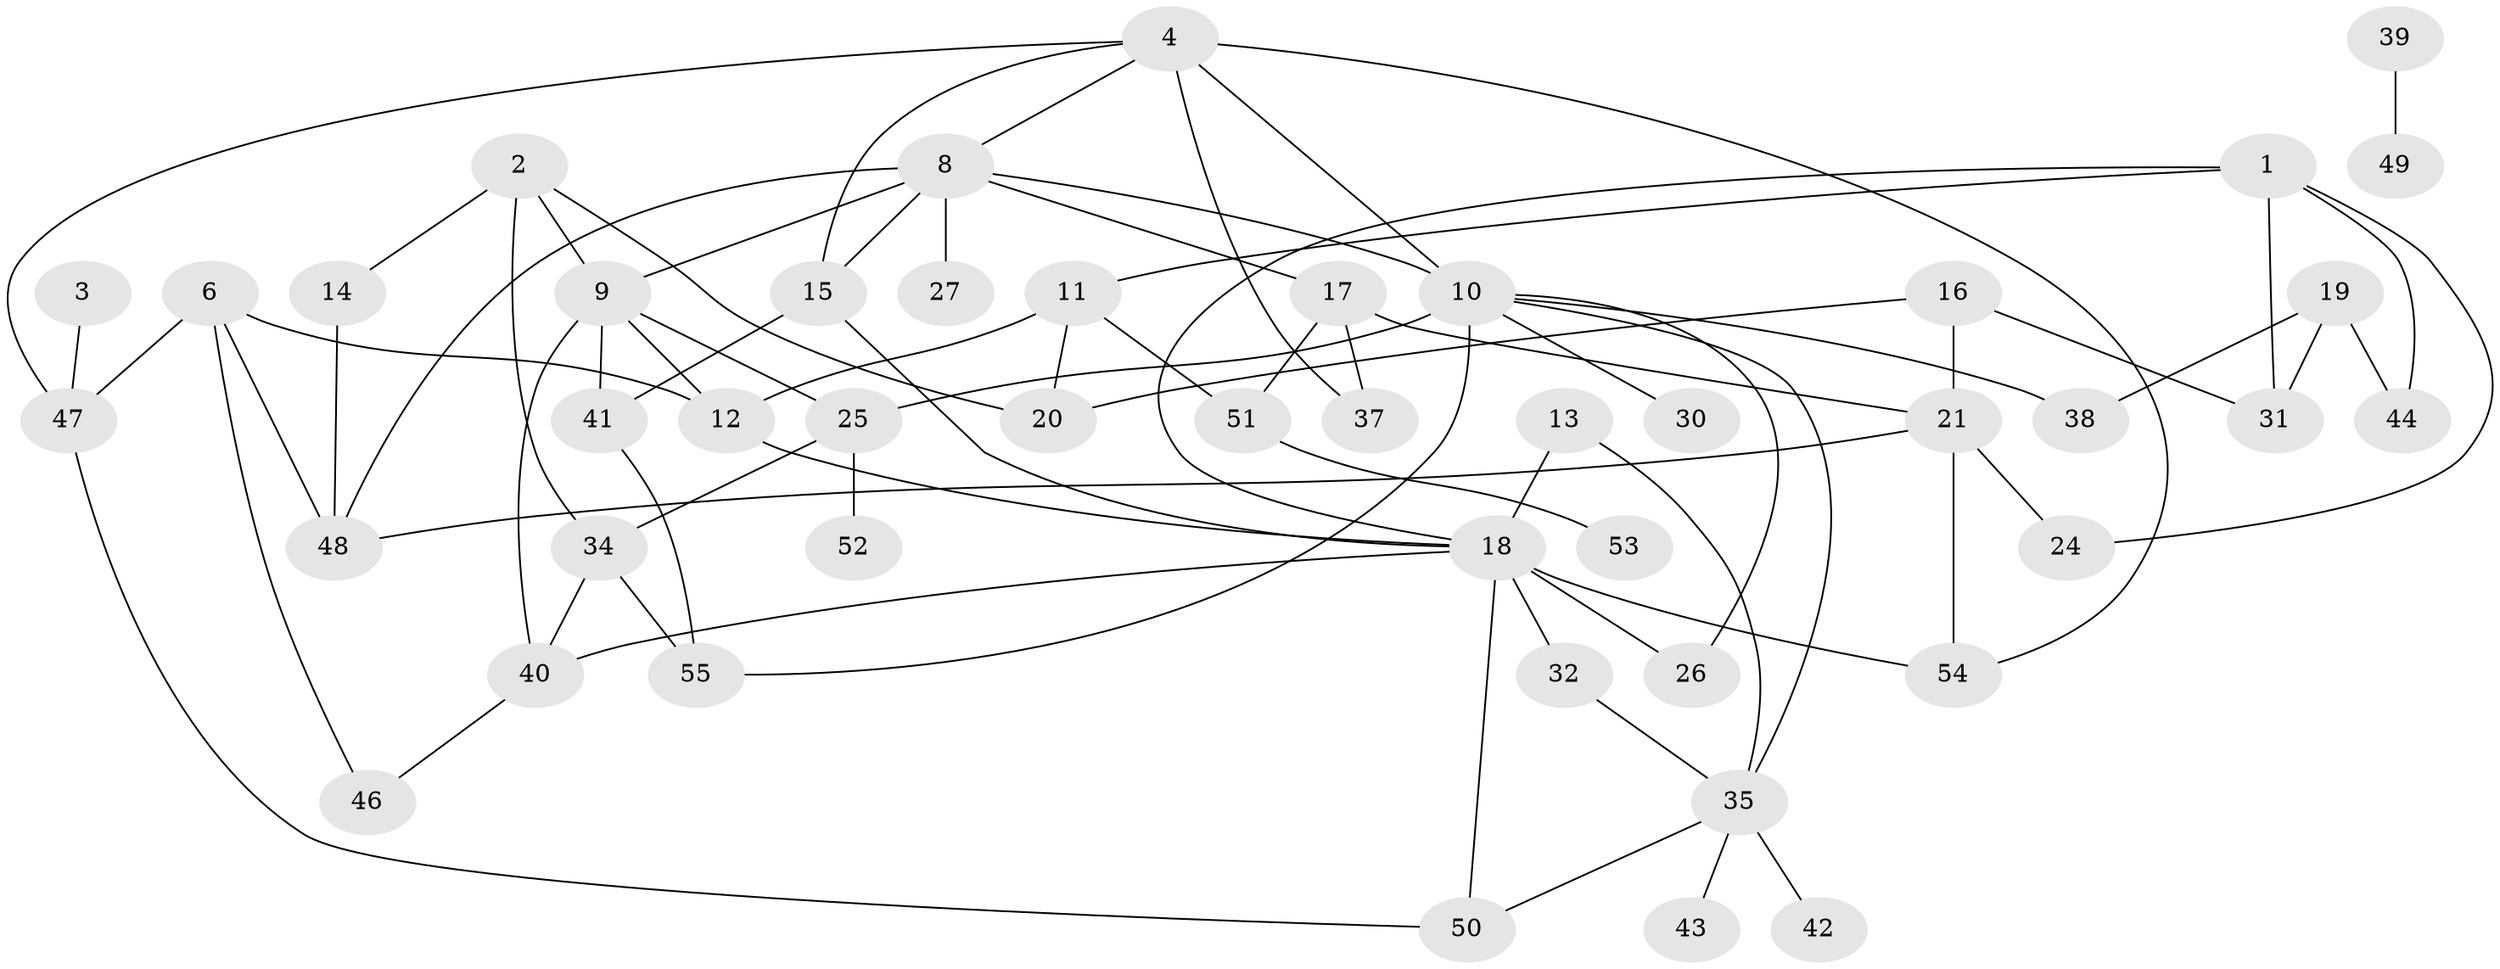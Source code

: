 // original degree distribution, {2: 0.25274725274725274, 1: 0.25274725274725274, 4: 0.15384615384615385, 0: 0.07692307692307693, 5: 0.10989010989010989, 6: 0.02197802197802198, 3: 0.12087912087912088, 8: 0.01098901098901099}
// Generated by graph-tools (version 1.1) at 2025/48/03/04/25 22:48:28]
// undirected, 46 vertices, 75 edges
graph export_dot {
  node [color=gray90,style=filled];
  1;
  2;
  3;
  4;
  6;
  8;
  9;
  10;
  11;
  12;
  13;
  14;
  15;
  16;
  17;
  18;
  19;
  20;
  21;
  24;
  25;
  26;
  27;
  30;
  31;
  32;
  34;
  35;
  37;
  38;
  39;
  40;
  41;
  42;
  43;
  44;
  46;
  47;
  48;
  49;
  50;
  51;
  52;
  53;
  54;
  55;
  1 -- 11 [weight=1.0];
  1 -- 18 [weight=1.0];
  1 -- 24 [weight=1.0];
  1 -- 31 [weight=1.0];
  1 -- 44 [weight=1.0];
  2 -- 9 [weight=1.0];
  2 -- 14 [weight=1.0];
  2 -- 20 [weight=1.0];
  2 -- 34 [weight=1.0];
  3 -- 47 [weight=1.0];
  4 -- 8 [weight=1.0];
  4 -- 10 [weight=2.0];
  4 -- 15 [weight=1.0];
  4 -- 37 [weight=1.0];
  4 -- 47 [weight=1.0];
  4 -- 54 [weight=1.0];
  6 -- 12 [weight=1.0];
  6 -- 46 [weight=1.0];
  6 -- 47 [weight=1.0];
  6 -- 48 [weight=1.0];
  8 -- 9 [weight=1.0];
  8 -- 10 [weight=1.0];
  8 -- 15 [weight=1.0];
  8 -- 17 [weight=1.0];
  8 -- 27 [weight=1.0];
  8 -- 48 [weight=1.0];
  9 -- 12 [weight=1.0];
  9 -- 25 [weight=1.0];
  9 -- 40 [weight=1.0];
  9 -- 41 [weight=1.0];
  10 -- 25 [weight=1.0];
  10 -- 26 [weight=1.0];
  10 -- 30 [weight=1.0];
  10 -- 35 [weight=1.0];
  10 -- 38 [weight=1.0];
  10 -- 55 [weight=1.0];
  11 -- 12 [weight=1.0];
  11 -- 20 [weight=1.0];
  11 -- 51 [weight=1.0];
  12 -- 18 [weight=1.0];
  13 -- 18 [weight=1.0];
  13 -- 35 [weight=1.0];
  14 -- 48 [weight=1.0];
  15 -- 18 [weight=1.0];
  15 -- 41 [weight=1.0];
  16 -- 20 [weight=1.0];
  16 -- 21 [weight=1.0];
  16 -- 31 [weight=1.0];
  17 -- 21 [weight=1.0];
  17 -- 37 [weight=1.0];
  17 -- 51 [weight=1.0];
  18 -- 26 [weight=1.0];
  18 -- 32 [weight=1.0];
  18 -- 40 [weight=1.0];
  18 -- 50 [weight=1.0];
  18 -- 54 [weight=1.0];
  19 -- 31 [weight=1.0];
  19 -- 38 [weight=1.0];
  19 -- 44 [weight=1.0];
  21 -- 24 [weight=1.0];
  21 -- 48 [weight=1.0];
  21 -- 54 [weight=1.0];
  25 -- 34 [weight=1.0];
  25 -- 52 [weight=1.0];
  32 -- 35 [weight=1.0];
  34 -- 40 [weight=1.0];
  34 -- 55 [weight=1.0];
  35 -- 42 [weight=1.0];
  35 -- 43 [weight=1.0];
  35 -- 50 [weight=1.0];
  39 -- 49 [weight=1.0];
  40 -- 46 [weight=1.0];
  41 -- 55 [weight=1.0];
  47 -- 50 [weight=1.0];
  51 -- 53 [weight=1.0];
}
